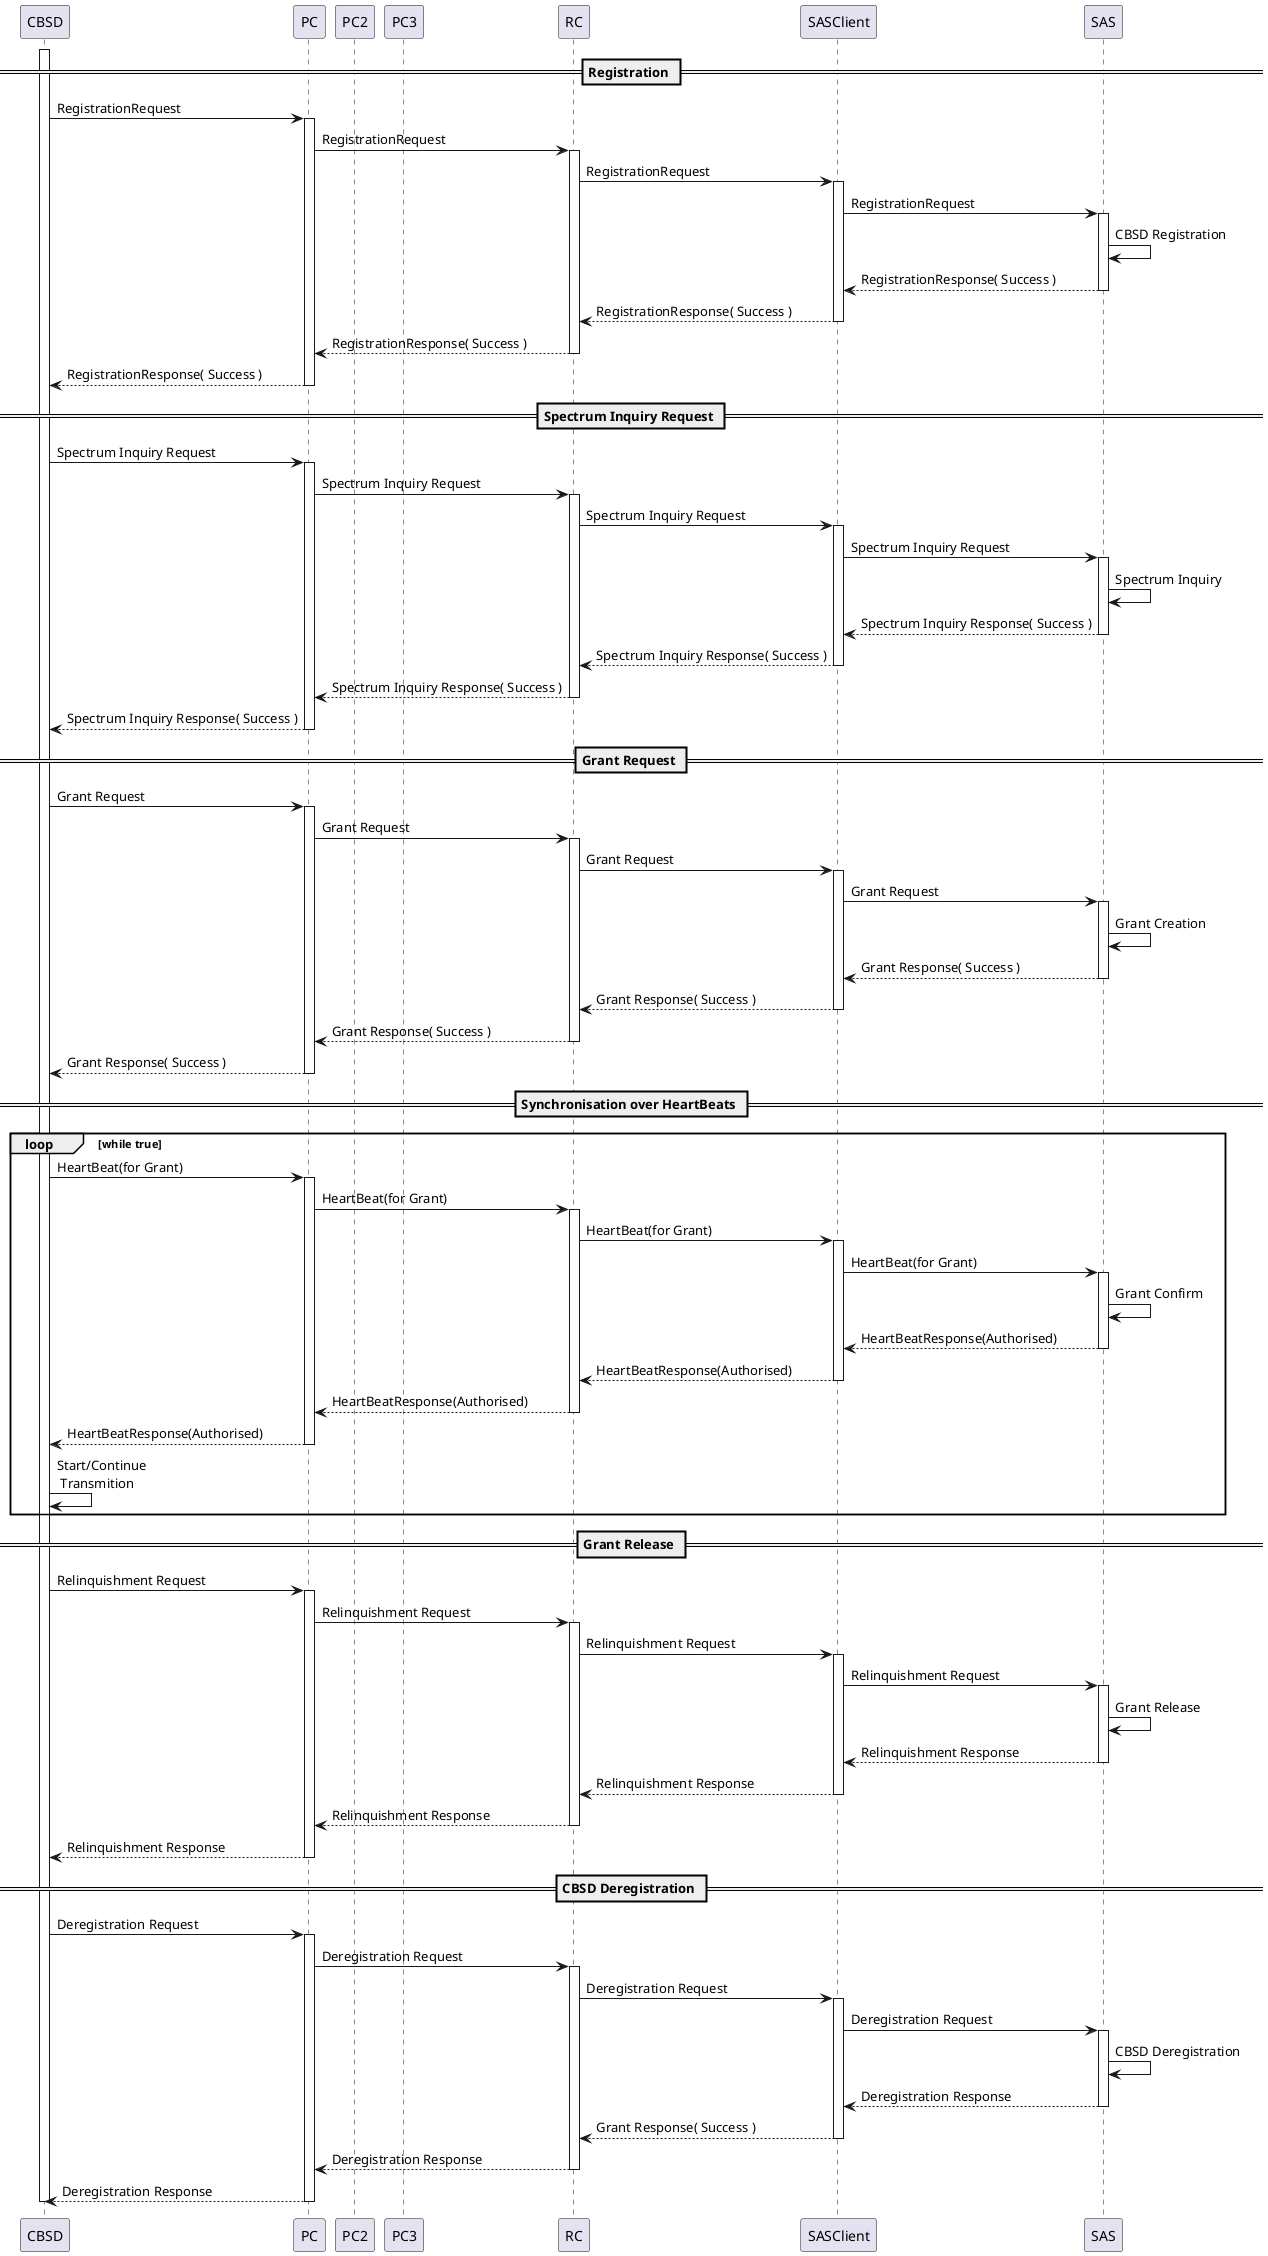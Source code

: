 @startuml

participant CBSD
participant PC
participant PC2
participant PC3
participant RC
participant SASClient
participant SAS

== Registration ==

activate CBSD

CBSD -> PC: RegistrationRequest

activate PC    

PC -> RC: RegistrationRequest
    
    activate RC    
    
    RC -> SASClient: RegistrationRequest
    
    activate SASClient
        SASClient -> SAS: RegistrationRequest
        activate SAS
            SAS -> SAS: CBSD Registration
            SASClient <-- SAS: RegistrationResponse( Success )
        deactivate SAS
        RC <-- SASClient: RegistrationResponse( Success )
    deactivate SASClient
    
    PC <-- RC: RegistrationResponse( Success )
    
    deactivate RC    

CBSD <-- PC: RegistrationResponse( Success )
deactivate PC

== Spectrum Inquiry Request ==

CBSD -> PC: Spectrum Inquiry Request

activate PC    

PC -> RC: Spectrum Inquiry Request
    
    activate RC    
    
    RC -> SASClient: Spectrum Inquiry Request
    
    activate SASClient
        SASClient -> SAS: Spectrum Inquiry Request
        activate SAS
            SAS -> SAS: Spectrum Inquiry
            SASClient <-- SAS: Spectrum Inquiry Response( Success )
        deactivate SAS
        RC <-- SASClient: Spectrum Inquiry Response( Success )
    deactivate SASClient
    
    PC <-- RC: Spectrum Inquiry Response( Success )
    
    deactivate RC    

CBSD <-- PC: Spectrum Inquiry Response( Success )
deactivate PC

== Grant Request ==

CBSD -> PC: Grant Request

activate PC    

PC -> RC: Grant Request
    
    activate RC    
    
    RC -> SASClient: Grant Request
    
    activate SASClient
        SASClient -> SAS: Grant Request
        activate SAS
            SAS -> SAS: Grant Creation
            SASClient <-- SAS: Grant Response( Success )
        deactivate SAS
        RC <-- SASClient: Grant Response( Success )
    deactivate SASClient
    
    PC <-- RC: Grant Response( Success )
    
    deactivate RC    

CBSD <-- PC: Grant Response( Success )
deactivate PC

== Synchronisation over HeartBeats ==

loop while true
CBSD -> PC: HeartBeat(for Grant)

activate PC    

PC -> RC: HeartBeat(for Grant)
    
    activate RC    
    
    RC -> SASClient: HeartBeat(for Grant)
    
    activate SASClient
        SASClient -> SAS: HeartBeat(for Grant)
        activate SAS
            SAS -> SAS: Grant Confirm
            SASClient <-- SAS: HeartBeatResponse(Authorised)
        deactivate SAS
        RC <-- SASClient: HeartBeatResponse(Authorised)
    deactivate SASClient
    
    PC <-- RC: HeartBeatResponse(Authorised)
    
    deactivate RC    

CBSD <-- PC: HeartBeatResponse(Authorised)
deactivate PC

CBSD -> CBSD: Start/Continue\n Transmition

end

== Grant Release ==

CBSD -> PC: Relinquishment Request

activate PC    

PC -> RC: Relinquishment Request
    
    activate RC    
    
    RC -> SASClient: Relinquishment Request
    
    activate SASClient
        SASClient -> SAS: Relinquishment Request
        activate SAS
            SAS -> SAS: Grant Release
            SASClient <-- SAS: Relinquishment Response
        deactivate SAS
        RC <-- SASClient: Relinquishment Response
    deactivate SASClient
    
    PC <-- RC: Relinquishment Response
    
    deactivate RC    

CBSD <-- PC: Relinquishment Response
deactivate PC

== CBSD Deregistration ==

CBSD -> PC: Deregistration Request

activate PC    

PC -> RC: Deregistration Request
    
    activate RC    
    
    RC -> SASClient: Deregistration Request
    
    activate SASClient
        SASClient -> SAS: Deregistration Request
        activate SAS
            SAS -> SAS: CBSD Deregistration
            SASClient <-- SAS: Deregistration Response
        deactivate SAS
        RC <-- SASClient: Grant Response( Success )
    deactivate SASClient
    
    
    PC <-- RC: Deregistration Response
    
    deactivate RC    

CBSD <-- PC: Deregistration Response
deactivate PC
deactivate CBSD

@enduml